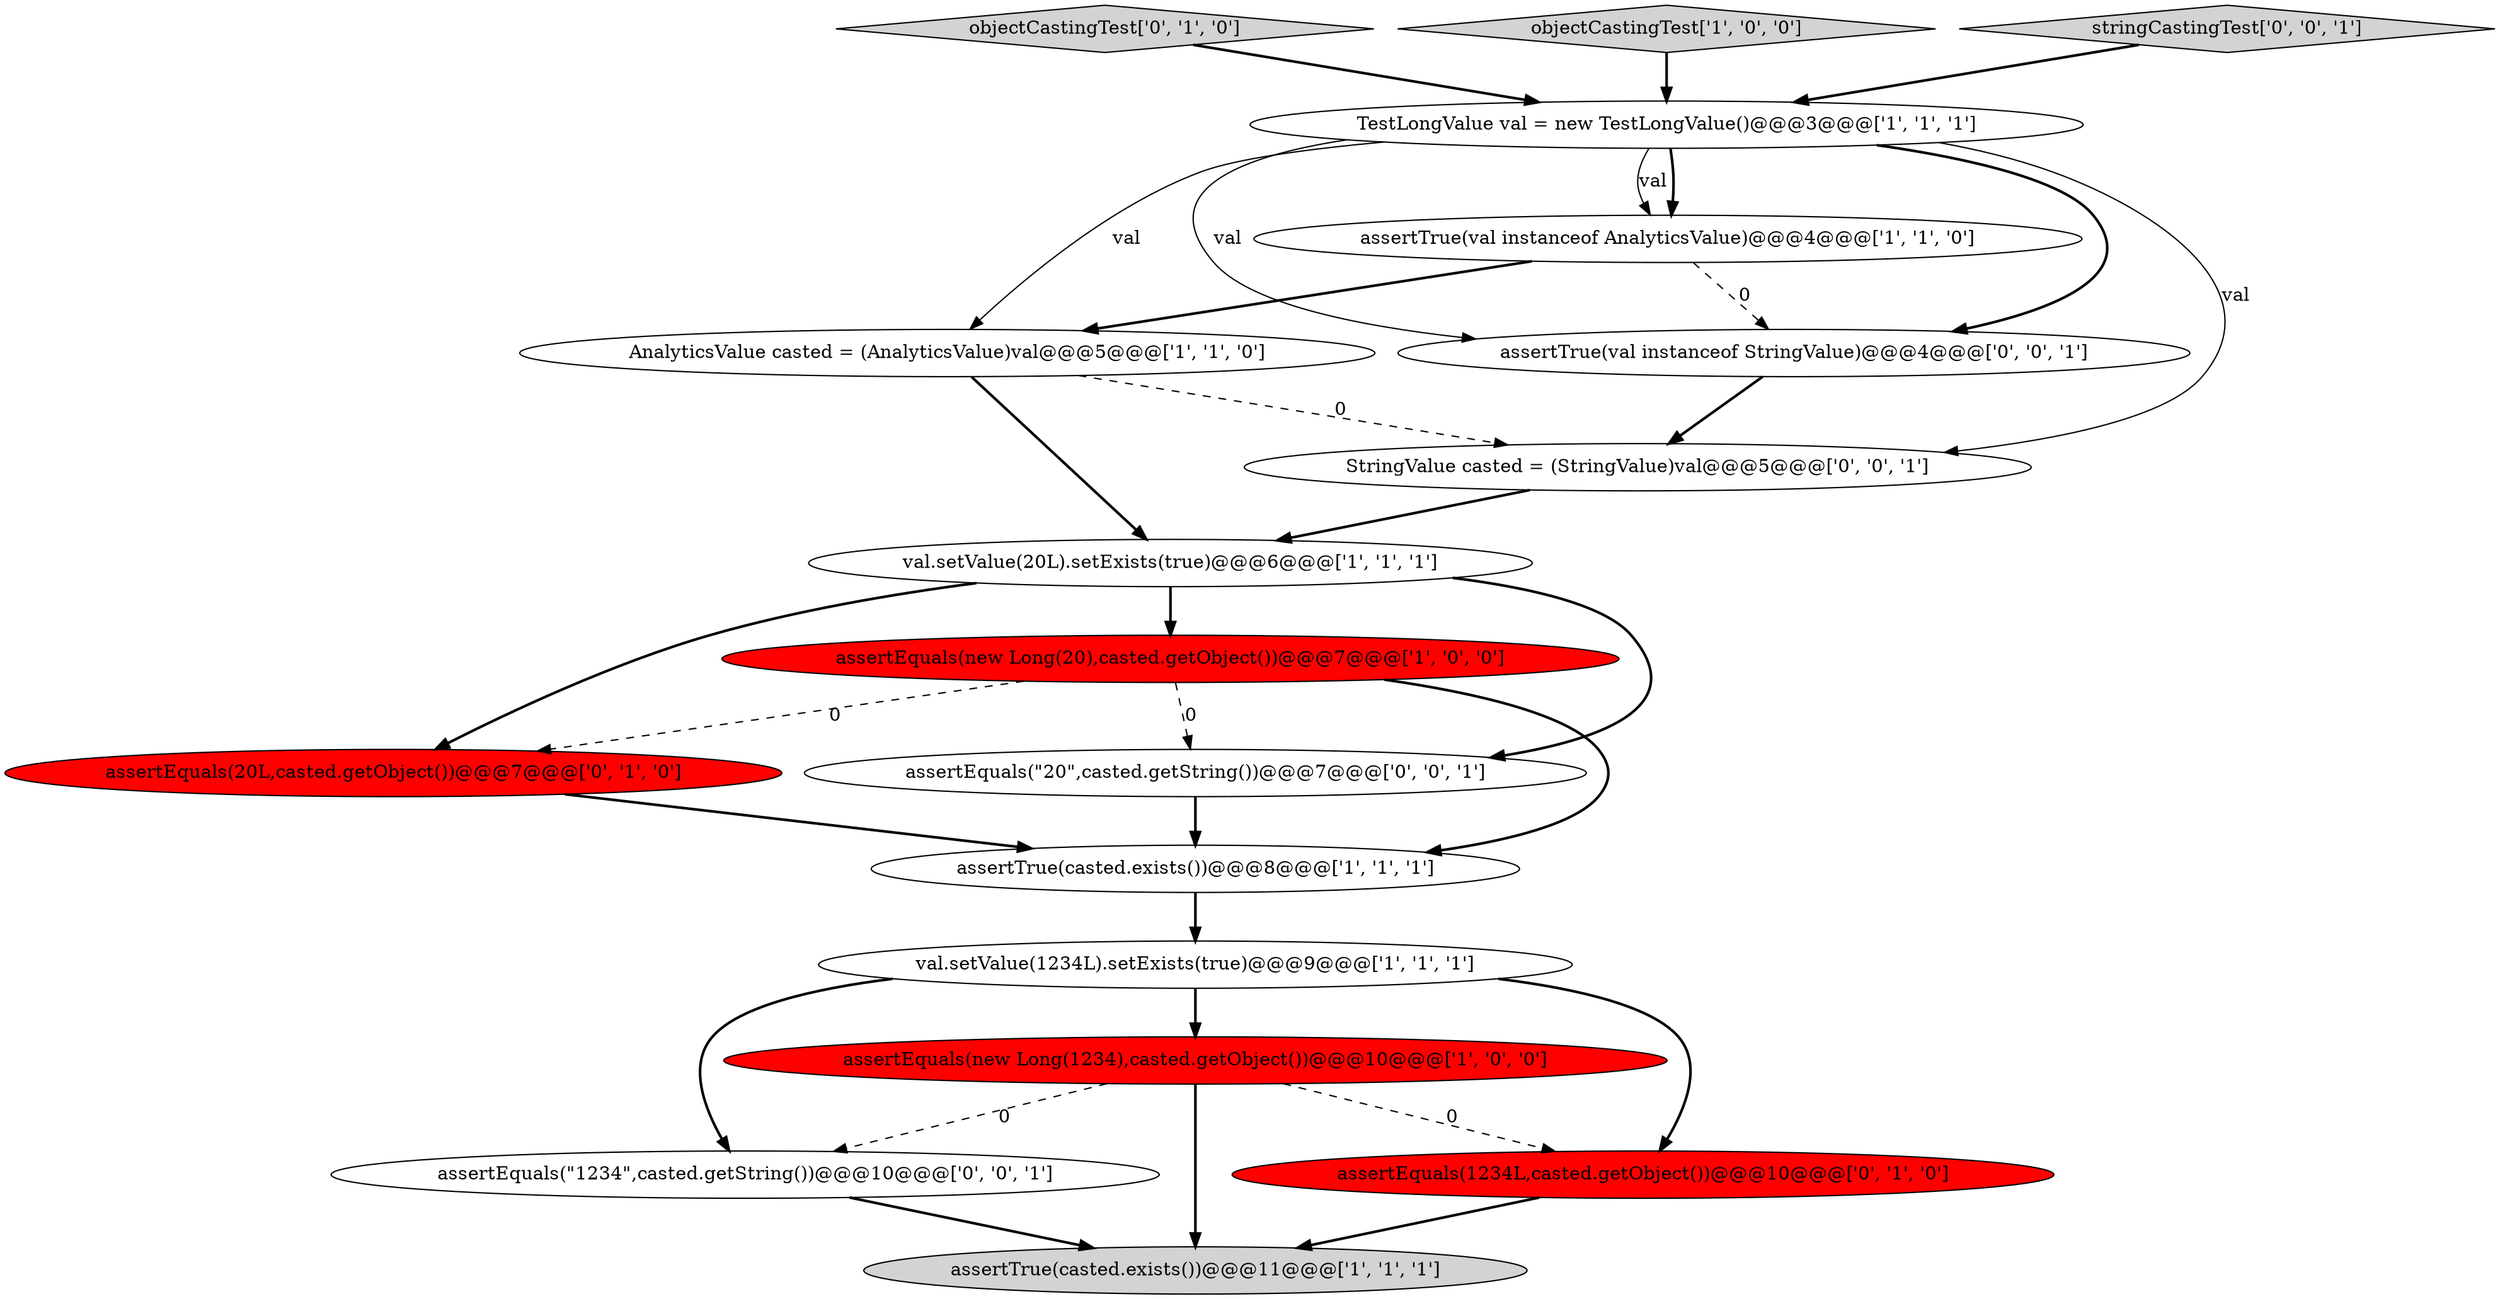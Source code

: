 digraph {
6 [style = filled, label = "assertTrue(val instanceof AnalyticsValue)@@@4@@@['1', '1', '0']", fillcolor = white, shape = ellipse image = "AAA0AAABBB1BBB"];
4 [style = filled, label = "AnalyticsValue casted = (AnalyticsValue)val@@@5@@@['1', '1', '0']", fillcolor = white, shape = ellipse image = "AAA0AAABBB1BBB"];
14 [style = filled, label = "assertEquals(\"1234\",casted.getString())@@@10@@@['0', '0', '1']", fillcolor = white, shape = ellipse image = "AAA0AAABBB3BBB"];
16 [style = filled, label = "assertTrue(val instanceof StringValue)@@@4@@@['0', '0', '1']", fillcolor = white, shape = ellipse image = "AAA0AAABBB3BBB"];
10 [style = filled, label = "objectCastingTest['0', '1', '0']", fillcolor = lightgray, shape = diamond image = "AAA0AAABBB2BBB"];
8 [style = filled, label = "assertTrue(casted.exists())@@@11@@@['1', '1', '1']", fillcolor = lightgray, shape = ellipse image = "AAA0AAABBB1BBB"];
0 [style = filled, label = "assertTrue(casted.exists())@@@8@@@['1', '1', '1']", fillcolor = white, shape = ellipse image = "AAA0AAABBB1BBB"];
3 [style = filled, label = "TestLongValue val = new TestLongValue()@@@3@@@['1', '1', '1']", fillcolor = white, shape = ellipse image = "AAA0AAABBB1BBB"];
12 [style = filled, label = "assertEquals(1234L,casted.getObject())@@@10@@@['0', '1', '0']", fillcolor = red, shape = ellipse image = "AAA1AAABBB2BBB"];
15 [style = filled, label = "StringValue casted = (StringValue)val@@@5@@@['0', '0', '1']", fillcolor = white, shape = ellipse image = "AAA0AAABBB3BBB"];
9 [style = filled, label = "val.setValue(1234L).setExists(true)@@@9@@@['1', '1', '1']", fillcolor = white, shape = ellipse image = "AAA0AAABBB1BBB"];
5 [style = filled, label = "assertEquals(new Long(1234),casted.getObject())@@@10@@@['1', '0', '0']", fillcolor = red, shape = ellipse image = "AAA1AAABBB1BBB"];
7 [style = filled, label = "assertEquals(new Long(20),casted.getObject())@@@7@@@['1', '0', '0']", fillcolor = red, shape = ellipse image = "AAA1AAABBB1BBB"];
13 [style = filled, label = "assertEquals(\"20\",casted.getString())@@@7@@@['0', '0', '1']", fillcolor = white, shape = ellipse image = "AAA0AAABBB3BBB"];
2 [style = filled, label = "val.setValue(20L).setExists(true)@@@6@@@['1', '1', '1']", fillcolor = white, shape = ellipse image = "AAA0AAABBB1BBB"];
1 [style = filled, label = "objectCastingTest['1', '0', '0']", fillcolor = lightgray, shape = diamond image = "AAA0AAABBB1BBB"];
11 [style = filled, label = "assertEquals(20L,casted.getObject())@@@7@@@['0', '1', '0']", fillcolor = red, shape = ellipse image = "AAA1AAABBB2BBB"];
17 [style = filled, label = "stringCastingTest['0', '0', '1']", fillcolor = lightgray, shape = diamond image = "AAA0AAABBB3BBB"];
16->15 [style = bold, label=""];
5->8 [style = bold, label=""];
15->2 [style = bold, label=""];
0->9 [style = bold, label=""];
5->12 [style = dashed, label="0"];
5->14 [style = dashed, label="0"];
3->15 [style = solid, label="val"];
1->3 [style = bold, label=""];
7->11 [style = dashed, label="0"];
3->6 [style = bold, label=""];
10->3 [style = bold, label=""];
3->6 [style = solid, label="val"];
7->0 [style = bold, label=""];
4->2 [style = bold, label=""];
3->16 [style = bold, label=""];
3->4 [style = solid, label="val"];
2->13 [style = bold, label=""];
6->4 [style = bold, label=""];
11->0 [style = bold, label=""];
6->16 [style = dashed, label="0"];
3->16 [style = solid, label="val"];
12->8 [style = bold, label=""];
4->15 [style = dashed, label="0"];
7->13 [style = dashed, label="0"];
9->14 [style = bold, label=""];
17->3 [style = bold, label=""];
9->5 [style = bold, label=""];
14->8 [style = bold, label=""];
9->12 [style = bold, label=""];
2->7 [style = bold, label=""];
2->11 [style = bold, label=""];
13->0 [style = bold, label=""];
}
